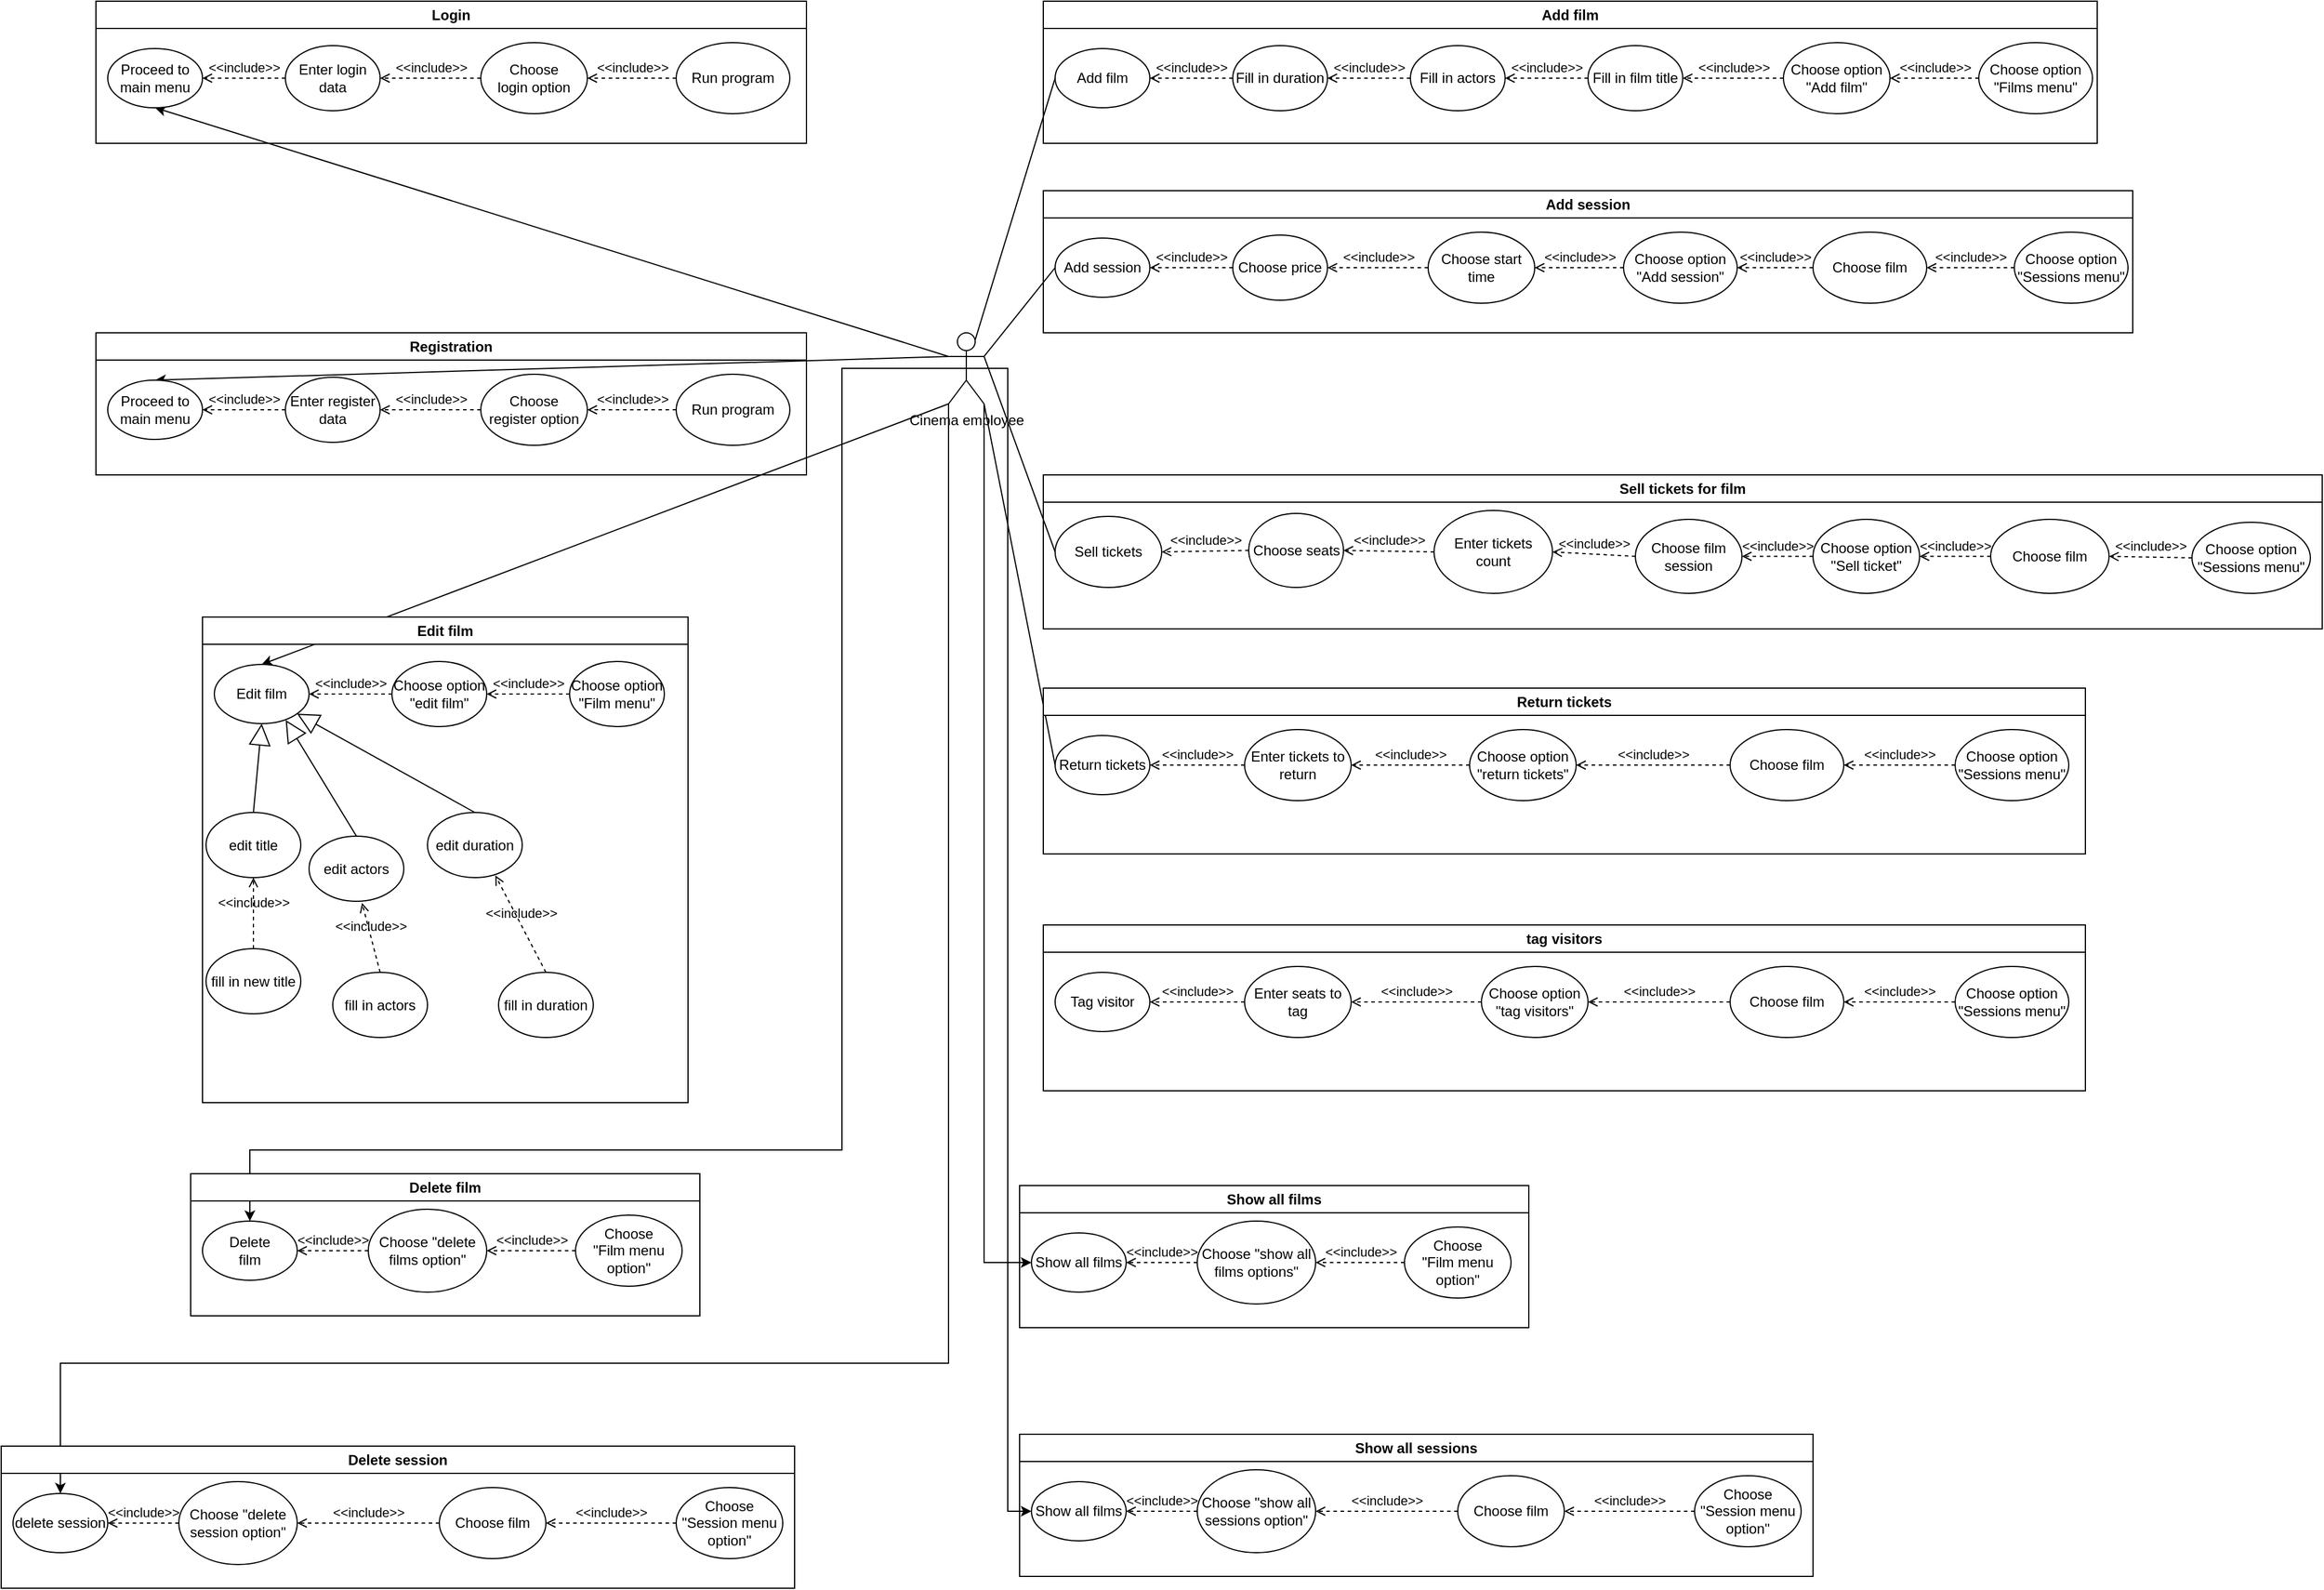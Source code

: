 <mxfile version="22.1.2" type="device">
  <diagram name="Page-1" id="qk4n_EFxPCu991qsyyxv">
    <mxGraphModel dx="1967" dy="826" grid="1" gridSize="10" guides="1" tooltips="1" connect="1" arrows="1" fold="1" page="1" pageScale="1" pageWidth="827" pageHeight="1169" math="0" shadow="0">
      <root>
        <mxCell id="0" />
        <mxCell id="1" parent="0" />
        <mxCell id="8kREFfntkFJNRA9oBOh0-10" style="rounded=0;orthogonalLoop=1;jettySize=auto;html=1;exitX=0.75;exitY=0.1;exitDx=0;exitDy=0;exitPerimeter=0;entryX=0;entryY=0.5;entryDx=0;entryDy=0;endArrow=none;endFill=0;" parent="1" source="8kREFfntkFJNRA9oBOh0-1" target="8kREFfntkFJNRA9oBOh0-3" edge="1">
          <mxGeometry relative="1" as="geometry" />
        </mxCell>
        <mxCell id="8kREFfntkFJNRA9oBOh0-53" style="rounded=0;orthogonalLoop=1;jettySize=auto;html=1;exitX=1;exitY=0.333;exitDx=0;exitDy=0;exitPerimeter=0;entryX=0;entryY=0.5;entryDx=0;entryDy=0;endArrow=none;endFill=0;" parent="1" source="8kREFfntkFJNRA9oBOh0-1" target="8kREFfntkFJNRA9oBOh0-12" edge="1">
          <mxGeometry relative="1" as="geometry" />
        </mxCell>
        <mxCell id="8kREFfntkFJNRA9oBOh0-70" style="rounded=0;orthogonalLoop=1;jettySize=auto;html=1;exitX=1;exitY=1;exitDx=0;exitDy=0;exitPerimeter=0;entryX=0;entryY=0.5;entryDx=0;entryDy=0;endArrow=none;endFill=0;" parent="1" source="8kREFfntkFJNRA9oBOh0-1" target="8kREFfntkFJNRA9oBOh0-55" edge="1">
          <mxGeometry relative="1" as="geometry" />
        </mxCell>
        <mxCell id="8kREFfntkFJNRA9oBOh0-83" style="rounded=0;orthogonalLoop=1;jettySize=auto;html=1;exitX=1;exitY=0.333;exitDx=0;exitDy=0;exitPerimeter=0;entryX=0;entryY=0.5;entryDx=0;entryDy=0;endArrow=none;endFill=0;" parent="1" source="8kREFfntkFJNRA9oBOh0-1" target="8kREFfntkFJNRA9oBOh0-72" edge="1">
          <mxGeometry relative="1" as="geometry" />
        </mxCell>
        <mxCell id="th8J_0gVv6HCJu3RjYva-9" style="rounded=0;orthogonalLoop=1;jettySize=auto;html=1;exitX=0;exitY=0.333;exitDx=0;exitDy=0;exitPerimeter=0;entryX=0.5;entryY=1;entryDx=0;entryDy=0;" edge="1" parent="1" source="8kREFfntkFJNRA9oBOh0-1" target="th8J_0gVv6HCJu3RjYva-2">
          <mxGeometry relative="1" as="geometry" />
        </mxCell>
        <mxCell id="th8J_0gVv6HCJu3RjYva-18" style="rounded=0;orthogonalLoop=1;jettySize=auto;html=1;exitX=0;exitY=0.333;exitDx=0;exitDy=0;exitPerimeter=0;entryX=0.5;entryY=0;entryDx=0;entryDy=0;" edge="1" parent="1" source="8kREFfntkFJNRA9oBOh0-1" target="th8J_0gVv6HCJu3RjYva-11">
          <mxGeometry relative="1" as="geometry">
            <mxPoint x="-360" y="520" as="targetPoint" />
          </mxGeometry>
        </mxCell>
        <mxCell id="th8J_0gVv6HCJu3RjYva-116" style="rounded=0;orthogonalLoop=1;jettySize=auto;html=1;exitX=0;exitY=1;exitDx=0;exitDy=0;exitPerimeter=0;entryX=0.5;entryY=0;entryDx=0;entryDy=0;" edge="1" parent="1" source="8kREFfntkFJNRA9oBOh0-1" target="th8J_0gVv6HCJu3RjYva-57">
          <mxGeometry relative="1" as="geometry" />
        </mxCell>
        <mxCell id="th8J_0gVv6HCJu3RjYva-125" style="edgeStyle=orthogonalEdgeStyle;rounded=0;orthogonalLoop=1;jettySize=auto;html=1;exitX=1;exitY=1;exitDx=0;exitDy=0;exitPerimeter=0;entryX=0;entryY=0.5;entryDx=0;entryDy=0;" edge="1" parent="1" source="8kREFfntkFJNRA9oBOh0-1" target="th8J_0gVv6HCJu3RjYva-118">
          <mxGeometry relative="1" as="geometry" />
        </mxCell>
        <mxCell id="th8J_0gVv6HCJu3RjYva-134" style="edgeStyle=orthogonalEdgeStyle;rounded=0;orthogonalLoop=1;jettySize=auto;html=1;exitX=0.5;exitY=0.5;exitDx=0;exitDy=0;exitPerimeter=0;entryX=0;entryY=0.5;entryDx=0;entryDy=0;" edge="1" parent="1" source="8kREFfntkFJNRA9oBOh0-1" target="th8J_0gVv6HCJu3RjYva-127">
          <mxGeometry relative="1" as="geometry" />
        </mxCell>
        <mxCell id="th8J_0gVv6HCJu3RjYva-149" style="edgeStyle=orthogonalEdgeStyle;rounded=0;orthogonalLoop=1;jettySize=auto;html=1;exitX=0.5;exitY=0.5;exitDx=0;exitDy=0;exitPerimeter=0;entryX=0.5;entryY=0;entryDx=0;entryDy=0;" edge="1" parent="1" source="8kREFfntkFJNRA9oBOh0-1" target="th8J_0gVv6HCJu3RjYva-136">
          <mxGeometry relative="1" as="geometry">
            <mxPoint x="30" y="740" as="targetPoint" />
            <Array as="points">
              <mxPoint x="-10" y="350" />
              <mxPoint x="-10" y="1010" />
              <mxPoint x="-510" y="1010" />
            </Array>
          </mxGeometry>
        </mxCell>
        <mxCell id="th8J_0gVv6HCJu3RjYva-150" style="edgeStyle=orthogonalEdgeStyle;rounded=0;orthogonalLoop=1;jettySize=auto;html=1;exitX=0;exitY=1;exitDx=0;exitDy=0;exitPerimeter=0;entryX=0.5;entryY=0;entryDx=0;entryDy=0;" edge="1" parent="1" source="8kREFfntkFJNRA9oBOh0-1" target="th8J_0gVv6HCJu3RjYva-142">
          <mxGeometry relative="1" as="geometry">
            <Array as="points">
              <mxPoint x="80" y="1190" />
              <mxPoint x="-670" y="1190" />
            </Array>
          </mxGeometry>
        </mxCell>
        <mxCell id="8kREFfntkFJNRA9oBOh0-1" value="Cinema employee" style="shape=umlActor;verticalLabelPosition=bottom;verticalAlign=top;html=1;outlineConnect=0;" parent="1" vertex="1">
          <mxGeometry x="80" y="320" width="30" height="60" as="geometry" />
        </mxCell>
        <mxCell id="8kREFfntkFJNRA9oBOh0-2" value="Add film" style="swimlane;whiteSpace=wrap;html=1;" parent="1" vertex="1">
          <mxGeometry x="160" y="40" width="890" height="120" as="geometry" />
        </mxCell>
        <mxCell id="8kREFfntkFJNRA9oBOh0-3" value="Add film" style="ellipse;whiteSpace=wrap;html=1;" parent="8kREFfntkFJNRA9oBOh0-2" vertex="1">
          <mxGeometry x="10" y="40" width="80" height="50" as="geometry" />
        </mxCell>
        <mxCell id="8kREFfntkFJNRA9oBOh0-4" value="Choose option &quot;Films menu&quot;" style="ellipse;whiteSpace=wrap;html=1;" parent="8kREFfntkFJNRA9oBOh0-2" vertex="1">
          <mxGeometry x="790" y="35" width="96" height="60" as="geometry" />
        </mxCell>
        <mxCell id="8kREFfntkFJNRA9oBOh0-5" value="&amp;lt;&amp;lt;include&amp;gt;&amp;gt;" style="html=1;verticalAlign=bottom;labelBackgroundColor=none;endArrow=open;endFill=0;dashed=1;rounded=0;exitX=0;exitY=0.5;exitDx=0;exitDy=0;entryX=1;entryY=0.5;entryDx=0;entryDy=0;" parent="8kREFfntkFJNRA9oBOh0-2" source="8kREFfntkFJNRA9oBOh0-4" target="8kREFfntkFJNRA9oBOh0-6" edge="1">
          <mxGeometry width="160" relative="1" as="geometry">
            <mxPoint x="233" y="345" as="sourcePoint" />
            <mxPoint x="293" y="245" as="targetPoint" />
          </mxGeometry>
        </mxCell>
        <mxCell id="8kREFfntkFJNRA9oBOh0-6" value="Choose option &quot;Add film&quot;" style="ellipse;whiteSpace=wrap;html=1;" parent="8kREFfntkFJNRA9oBOh0-2" vertex="1">
          <mxGeometry x="625" y="35" width="90" height="60" as="geometry" />
        </mxCell>
        <mxCell id="8kREFfntkFJNRA9oBOh0-7" value="&amp;lt;&amp;lt;include&amp;gt;&amp;gt;" style="html=1;verticalAlign=bottom;labelBackgroundColor=none;endArrow=open;endFill=0;dashed=1;rounded=0;exitX=0;exitY=0.5;exitDx=0;exitDy=0;entryX=1;entryY=0.5;entryDx=0;entryDy=0;" parent="8kREFfntkFJNRA9oBOh0-2" source="8kREFfntkFJNRA9oBOh0-6" target="8kREFfntkFJNRA9oBOh0-8" edge="1">
          <mxGeometry width="160" relative="1" as="geometry">
            <mxPoint x="485" y="255" as="sourcePoint" />
            <mxPoint x="403" y="255" as="targetPoint" />
          </mxGeometry>
        </mxCell>
        <mxCell id="8kREFfntkFJNRA9oBOh0-8" value="Fill in film title" style="ellipse;whiteSpace=wrap;html=1;" parent="8kREFfntkFJNRA9oBOh0-2" vertex="1">
          <mxGeometry x="460" y="37.5" width="80" height="55" as="geometry" />
        </mxCell>
        <mxCell id="8kREFfntkFJNRA9oBOh0-9" value="&amp;lt;&amp;lt;include&amp;gt;&amp;gt;" style="html=1;verticalAlign=bottom;labelBackgroundColor=none;endArrow=open;endFill=0;dashed=1;rounded=0;entryX=1;entryY=0.5;entryDx=0;entryDy=0;exitX=0;exitY=0.5;exitDx=0;exitDy=0;" parent="8kREFfntkFJNRA9oBOh0-2" source="th8J_0gVv6HCJu3RjYva-25" target="8kREFfntkFJNRA9oBOh0-3" edge="1">
          <mxGeometry width="160" relative="1" as="geometry">
            <mxPoint x="180" y="65" as="sourcePoint" />
            <mxPoint x="243.0" y="200" as="targetPoint" />
          </mxGeometry>
        </mxCell>
        <mxCell id="th8J_0gVv6HCJu3RjYva-23" value="Fill in actors" style="ellipse;whiteSpace=wrap;html=1;" vertex="1" parent="8kREFfntkFJNRA9oBOh0-2">
          <mxGeometry x="310" y="37.5" width="80" height="55" as="geometry" />
        </mxCell>
        <mxCell id="th8J_0gVv6HCJu3RjYva-24" value="&amp;lt;&amp;lt;include&amp;gt;&amp;gt;" style="html=1;verticalAlign=bottom;labelBackgroundColor=none;endArrow=open;endFill=0;dashed=1;rounded=0;entryX=1;entryY=0.5;entryDx=0;entryDy=0;exitX=0;exitY=0.5;exitDx=0;exitDy=0;" edge="1" parent="8kREFfntkFJNRA9oBOh0-2" source="8kREFfntkFJNRA9oBOh0-8" target="th8J_0gVv6HCJu3RjYva-23">
          <mxGeometry width="160" relative="1" as="geometry">
            <mxPoint x="300" y="75" as="sourcePoint" />
            <mxPoint x="210" y="75" as="targetPoint" />
          </mxGeometry>
        </mxCell>
        <mxCell id="th8J_0gVv6HCJu3RjYva-25" value="Fill in duration" style="ellipse;whiteSpace=wrap;html=1;" vertex="1" parent="8kREFfntkFJNRA9oBOh0-2">
          <mxGeometry x="160" y="37.5" width="80" height="55" as="geometry" />
        </mxCell>
        <mxCell id="th8J_0gVv6HCJu3RjYva-26" value="&amp;lt;&amp;lt;include&amp;gt;&amp;gt;" style="html=1;verticalAlign=bottom;labelBackgroundColor=none;endArrow=open;endFill=0;dashed=1;rounded=0;entryX=1;entryY=0.5;entryDx=0;entryDy=0;exitX=0;exitY=0.5;exitDx=0;exitDy=0;" edge="1" parent="8kREFfntkFJNRA9oBOh0-2" source="th8J_0gVv6HCJu3RjYva-23" target="th8J_0gVv6HCJu3RjYva-25">
          <mxGeometry width="160" relative="1" as="geometry">
            <mxPoint x="470" y="75" as="sourcePoint" />
            <mxPoint x="400" y="75" as="targetPoint" />
          </mxGeometry>
        </mxCell>
        <mxCell id="8kREFfntkFJNRA9oBOh0-11" value="Sell tickets for film" style="swimlane;whiteSpace=wrap;html=1;" parent="1" vertex="1">
          <mxGeometry x="160" y="440" width="1080" height="130" as="geometry" />
        </mxCell>
        <mxCell id="8kREFfntkFJNRA9oBOh0-12" value="Sell tickets" style="ellipse;whiteSpace=wrap;html=1;" parent="8kREFfntkFJNRA9oBOh0-11" vertex="1">
          <mxGeometry x="10" y="35" width="90" height="60" as="geometry" />
        </mxCell>
        <mxCell id="8kREFfntkFJNRA9oBOh0-13" value="Choose seats" style="ellipse;whiteSpace=wrap;html=1;" parent="8kREFfntkFJNRA9oBOh0-11" vertex="1">
          <mxGeometry x="173.5" y="32.5" width="80" height="62.5" as="geometry" />
        </mxCell>
        <mxCell id="8kREFfntkFJNRA9oBOh0-14" value="&amp;lt;&amp;lt;include&amp;gt;&amp;gt;" style="html=1;verticalAlign=bottom;labelBackgroundColor=none;endArrow=open;endFill=0;dashed=1;rounded=0;exitX=0;exitY=0.5;exitDx=0;exitDy=0;entryX=1;entryY=0.5;entryDx=0;entryDy=0;" parent="8kREFfntkFJNRA9oBOh0-11" source="8kREFfntkFJNRA9oBOh0-13" target="8kREFfntkFJNRA9oBOh0-12" edge="1">
          <mxGeometry width="160" relative="1" as="geometry">
            <mxPoint x="233" y="345" as="sourcePoint" />
            <mxPoint x="160" y="140" as="targetPoint" />
          </mxGeometry>
        </mxCell>
        <mxCell id="8kREFfntkFJNRA9oBOh0-15" value="Choose option &quot;Sell ticket&quot;" style="ellipse;whiteSpace=wrap;html=1;" parent="8kREFfntkFJNRA9oBOh0-11" vertex="1">
          <mxGeometry x="650" y="37.5" width="90" height="62.5" as="geometry" />
        </mxCell>
        <mxCell id="8kREFfntkFJNRA9oBOh0-16" value="&amp;lt;&amp;lt;include&amp;gt;&amp;gt;" style="html=1;verticalAlign=bottom;labelBackgroundColor=none;endArrow=open;endFill=0;dashed=1;rounded=0;exitX=0;exitY=0.5;exitDx=0;exitDy=0;entryX=1;entryY=0.5;entryDx=0;entryDy=0;" parent="8kREFfntkFJNRA9oBOh0-11" source="8kREFfntkFJNRA9oBOh0-15" target="8kREFfntkFJNRA9oBOh0-17" edge="1">
          <mxGeometry width="160" relative="1" as="geometry">
            <mxPoint x="710" y="255" as="sourcePoint" />
            <mxPoint x="515" y="120" as="targetPoint" />
          </mxGeometry>
        </mxCell>
        <mxCell id="8kREFfntkFJNRA9oBOh0-17" value="Choose film session" style="ellipse;whiteSpace=wrap;html=1;" parent="8kREFfntkFJNRA9oBOh0-11" vertex="1">
          <mxGeometry x="500" y="37.5" width="90" height="62.5" as="geometry" />
        </mxCell>
        <mxCell id="8kREFfntkFJNRA9oBOh0-18" value="&amp;lt;&amp;lt;include&amp;gt;&amp;gt;" style="html=1;verticalAlign=bottom;labelBackgroundColor=none;endArrow=open;endFill=0;dashed=1;rounded=0;exitX=0;exitY=0.5;exitDx=0;exitDy=0;entryX=1;entryY=0.5;entryDx=0;entryDy=0;" parent="8kREFfntkFJNRA9oBOh0-11" source="8kREFfntkFJNRA9oBOh0-17" target="8kREFfntkFJNRA9oBOh0-19" edge="1">
          <mxGeometry width="160" relative="1" as="geometry">
            <mxPoint x="213" y="315.0" as="sourcePoint" />
            <mxPoint x="120" y="110" as="targetPoint" />
          </mxGeometry>
        </mxCell>
        <mxCell id="8kREFfntkFJNRA9oBOh0-19" value="Enter tickets count" style="ellipse;whiteSpace=wrap;html=1;" parent="8kREFfntkFJNRA9oBOh0-11" vertex="1">
          <mxGeometry x="330" y="30" width="100" height="70" as="geometry" />
        </mxCell>
        <mxCell id="8kREFfntkFJNRA9oBOh0-20" value="&amp;lt;&amp;lt;include&amp;gt;&amp;gt;" style="html=1;verticalAlign=bottom;labelBackgroundColor=none;endArrow=open;endFill=0;dashed=1;rounded=0;exitX=0;exitY=0.5;exitDx=0;exitDy=0;entryX=1;entryY=0.5;entryDx=0;entryDy=0;" parent="8kREFfntkFJNRA9oBOh0-11" source="8kREFfntkFJNRA9oBOh0-19" target="8kREFfntkFJNRA9oBOh0-13" edge="1">
          <mxGeometry width="160" relative="1" as="geometry">
            <mxPoint x="370" y="75" as="sourcePoint" />
            <mxPoint x="364" y="155" as="targetPoint" />
          </mxGeometry>
        </mxCell>
        <mxCell id="8kREFfntkFJNRA9oBOh0-25" value="Choose film" style="ellipse;whiteSpace=wrap;html=1;" parent="8kREFfntkFJNRA9oBOh0-11" vertex="1">
          <mxGeometry x="800" y="37.5" width="100" height="62.5" as="geometry" />
        </mxCell>
        <mxCell id="8kREFfntkFJNRA9oBOh0-26" value="&amp;lt;&amp;lt;include&amp;gt;&amp;gt;" style="html=1;verticalAlign=bottom;labelBackgroundColor=none;endArrow=open;endFill=0;dashed=1;rounded=0;exitX=0;exitY=0.5;exitDx=0;exitDy=0;entryX=1;entryY=0.5;entryDx=0;entryDy=0;" parent="8kREFfntkFJNRA9oBOh0-11" source="8kREFfntkFJNRA9oBOh0-25" target="8kREFfntkFJNRA9oBOh0-15" edge="1">
          <mxGeometry width="160" relative="1" as="geometry">
            <mxPoint x="805" y="120" as="sourcePoint" />
            <mxPoint x="735" y="120" as="targetPoint" />
          </mxGeometry>
        </mxCell>
        <mxCell id="8kREFfntkFJNRA9oBOh0-62" value="&amp;lt;&amp;lt;include&amp;gt;&amp;gt;" style="html=1;verticalAlign=bottom;labelBackgroundColor=none;endArrow=open;endFill=0;dashed=1;rounded=0;entryX=1;entryY=0.5;entryDx=0;entryDy=0;exitX=0;exitY=0.5;exitDx=0;exitDy=0;" parent="8kREFfntkFJNRA9oBOh0-11" source="8kREFfntkFJNRA9oBOh0-63" target="8kREFfntkFJNRA9oBOh0-25" edge="1">
          <mxGeometry width="160" relative="1" as="geometry">
            <mxPoint x="970" y="65" as="sourcePoint" />
            <mxPoint x="745" y="75" as="targetPoint" />
          </mxGeometry>
        </mxCell>
        <mxCell id="8kREFfntkFJNRA9oBOh0-63" value="Choose option &quot;Sessions menu&quot;" style="ellipse;whiteSpace=wrap;html=1;" parent="8kREFfntkFJNRA9oBOh0-11" vertex="1">
          <mxGeometry x="970" y="40" width="100" height="60" as="geometry" />
        </mxCell>
        <mxCell id="8kREFfntkFJNRA9oBOh0-54" value="Return tickets" style="swimlane;whiteSpace=wrap;html=1;" parent="1" vertex="1">
          <mxGeometry x="160" y="620" width="880" height="140" as="geometry">
            <mxRectangle x="160" y="680" width="120" height="30" as="alternateBounds" />
          </mxGeometry>
        </mxCell>
        <mxCell id="8kREFfntkFJNRA9oBOh0-55" value="Return tickets" style="ellipse;whiteSpace=wrap;html=1;" parent="8kREFfntkFJNRA9oBOh0-54" vertex="1">
          <mxGeometry x="10" y="40" width="80" height="50" as="geometry" />
        </mxCell>
        <mxCell id="8kREFfntkFJNRA9oBOh0-56" value="Choose film" style="ellipse;whiteSpace=wrap;html=1;" parent="8kREFfntkFJNRA9oBOh0-54" vertex="1">
          <mxGeometry x="580" y="35" width="96" height="60" as="geometry" />
        </mxCell>
        <mxCell id="8kREFfntkFJNRA9oBOh0-57" value="&amp;lt;&amp;lt;include&amp;gt;&amp;gt;" style="html=1;verticalAlign=bottom;labelBackgroundColor=none;endArrow=open;endFill=0;dashed=1;rounded=0;exitX=0;exitY=0.5;exitDx=0;exitDy=0;entryX=1;entryY=0.5;entryDx=0;entryDy=0;" parent="8kREFfntkFJNRA9oBOh0-54" source="8kREFfntkFJNRA9oBOh0-56" target="th8J_0gVv6HCJu3RjYva-33" edge="1">
          <mxGeometry width="160" relative="1" as="geometry">
            <mxPoint x="233" y="345" as="sourcePoint" />
            <mxPoint x="470" y="90" as="targetPoint" />
          </mxGeometry>
        </mxCell>
        <mxCell id="8kREFfntkFJNRA9oBOh0-58" value="Enter tickets to return" style="ellipse;whiteSpace=wrap;html=1;" parent="8kREFfntkFJNRA9oBOh0-54" vertex="1">
          <mxGeometry x="170" y="35" width="90" height="60" as="geometry" />
        </mxCell>
        <mxCell id="8kREFfntkFJNRA9oBOh0-59" value="&amp;lt;&amp;lt;include&amp;gt;&amp;gt;" style="html=1;verticalAlign=bottom;labelBackgroundColor=none;endArrow=open;endFill=0;dashed=1;rounded=0;exitX=0;exitY=0.5;exitDx=0;exitDy=0;entryX=1;entryY=0.5;entryDx=0;entryDy=0;" parent="8kREFfntkFJNRA9oBOh0-54" source="8kREFfntkFJNRA9oBOh0-58" target="8kREFfntkFJNRA9oBOh0-55" edge="1">
          <mxGeometry width="160" relative="1" as="geometry">
            <mxPoint x="485" y="255" as="sourcePoint" />
            <mxPoint x="240" y="65" as="targetPoint" />
          </mxGeometry>
        </mxCell>
        <mxCell id="th8J_0gVv6HCJu3RjYva-31" value="Choose option &quot;Sessions menu&quot;" style="ellipse;whiteSpace=wrap;html=1;" vertex="1" parent="8kREFfntkFJNRA9oBOh0-54">
          <mxGeometry x="770" y="35" width="96" height="60" as="geometry" />
        </mxCell>
        <mxCell id="th8J_0gVv6HCJu3RjYva-32" value="&amp;lt;&amp;lt;include&amp;gt;&amp;gt;" style="html=1;verticalAlign=bottom;labelBackgroundColor=none;endArrow=open;endFill=0;dashed=1;rounded=0;exitX=0;exitY=0.5;exitDx=0;exitDy=0;entryX=1;entryY=0.5;entryDx=0;entryDy=0;" edge="1" parent="8kREFfntkFJNRA9oBOh0-54" source="th8J_0gVv6HCJu3RjYva-31" target="8kREFfntkFJNRA9oBOh0-56">
          <mxGeometry width="160" relative="1" as="geometry">
            <mxPoint x="540" y="110" as="sourcePoint" />
            <mxPoint x="440" y="110" as="targetPoint" />
          </mxGeometry>
        </mxCell>
        <mxCell id="th8J_0gVv6HCJu3RjYva-33" value="Choose option &quot;return tickets&quot;" style="ellipse;whiteSpace=wrap;html=1;" vertex="1" parent="8kREFfntkFJNRA9oBOh0-54">
          <mxGeometry x="360" y="35" width="90" height="60" as="geometry" />
        </mxCell>
        <mxCell id="th8J_0gVv6HCJu3RjYva-35" value="&amp;lt;&amp;lt;include&amp;gt;&amp;gt;" style="html=1;verticalAlign=bottom;labelBackgroundColor=none;endArrow=open;endFill=0;dashed=1;rounded=0;exitX=0;exitY=0.5;exitDx=0;exitDy=0;entryX=1;entryY=0.5;entryDx=0;entryDy=0;" edge="1" parent="8kREFfntkFJNRA9oBOh0-54" source="th8J_0gVv6HCJu3RjYva-33" target="8kREFfntkFJNRA9oBOh0-58">
          <mxGeometry width="160" relative="1" as="geometry">
            <mxPoint x="590" y="75" as="sourcePoint" />
            <mxPoint x="410" y="80" as="targetPoint" />
          </mxGeometry>
        </mxCell>
        <mxCell id="8kREFfntkFJNRA9oBOh0-71" value="Add session" style="swimlane;whiteSpace=wrap;html=1;" parent="1" vertex="1">
          <mxGeometry x="160" y="200" width="920" height="120" as="geometry" />
        </mxCell>
        <mxCell id="8kREFfntkFJNRA9oBOh0-72" value="Add session" style="ellipse;whiteSpace=wrap;html=1;" parent="8kREFfntkFJNRA9oBOh0-71" vertex="1">
          <mxGeometry x="10" y="40" width="80" height="50" as="geometry" />
        </mxCell>
        <mxCell id="8kREFfntkFJNRA9oBOh0-73" value="Choose option&lt;br&gt;&quot;Add session&quot;" style="ellipse;whiteSpace=wrap;html=1;" parent="8kREFfntkFJNRA9oBOh0-71" vertex="1">
          <mxGeometry x="490" y="35" width="96" height="60" as="geometry" />
        </mxCell>
        <mxCell id="8kREFfntkFJNRA9oBOh0-74" value="&amp;lt;&amp;lt;include&amp;gt;&amp;gt;" style="html=1;verticalAlign=bottom;labelBackgroundColor=none;endArrow=open;endFill=0;dashed=1;rounded=0;exitX=0;exitY=0.5;exitDx=0;exitDy=0;entryX=1;entryY=0.5;entryDx=0;entryDy=0;" parent="8kREFfntkFJNRA9oBOh0-71" source="8kREFfntkFJNRA9oBOh0-73" target="8kREFfntkFJNRA9oBOh0-75" edge="1">
          <mxGeometry width="160" relative="1" as="geometry">
            <mxPoint x="233" y="345" as="sourcePoint" />
            <mxPoint x="293" y="245" as="targetPoint" />
          </mxGeometry>
        </mxCell>
        <mxCell id="8kREFfntkFJNRA9oBOh0-75" value="Choose start time" style="ellipse;whiteSpace=wrap;html=1;" parent="8kREFfntkFJNRA9oBOh0-71" vertex="1">
          <mxGeometry x="325" y="35" width="90" height="60" as="geometry" />
        </mxCell>
        <mxCell id="8kREFfntkFJNRA9oBOh0-76" value="&amp;lt;&amp;lt;include&amp;gt;&amp;gt;" style="html=1;verticalAlign=bottom;labelBackgroundColor=none;endArrow=open;endFill=0;dashed=1;rounded=0;exitX=0;exitY=0.5;exitDx=0;exitDy=0;entryX=1;entryY=0.5;entryDx=0;entryDy=0;" parent="8kREFfntkFJNRA9oBOh0-71" source="8kREFfntkFJNRA9oBOh0-75" target="8kREFfntkFJNRA9oBOh0-77" edge="1">
          <mxGeometry width="160" relative="1" as="geometry">
            <mxPoint x="485" y="255" as="sourcePoint" />
            <mxPoint x="403" y="255" as="targetPoint" />
          </mxGeometry>
        </mxCell>
        <mxCell id="8kREFfntkFJNRA9oBOh0-77" value="Choose price" style="ellipse;whiteSpace=wrap;html=1;" parent="8kREFfntkFJNRA9oBOh0-71" vertex="1">
          <mxGeometry x="160" y="37.5" width="80" height="55" as="geometry" />
        </mxCell>
        <mxCell id="8kREFfntkFJNRA9oBOh0-78" value="&amp;lt;&amp;lt;include&amp;gt;&amp;gt;" style="html=1;verticalAlign=bottom;labelBackgroundColor=none;endArrow=open;endFill=0;dashed=1;rounded=0;exitX=0;exitY=0.5;exitDx=0;exitDy=0;entryX=1;entryY=0.5;entryDx=0;entryDy=0;" parent="8kREFfntkFJNRA9oBOh0-71" source="8kREFfntkFJNRA9oBOh0-77" target="8kREFfntkFJNRA9oBOh0-72" edge="1">
          <mxGeometry width="160" relative="1" as="geometry">
            <mxPoint x="213" y="315.0" as="sourcePoint" />
            <mxPoint x="243.0" y="200" as="targetPoint" />
          </mxGeometry>
        </mxCell>
        <mxCell id="th8J_0gVv6HCJu3RjYva-27" value="Choose option&lt;br&gt;&quot;Sessions menu&quot;" style="ellipse;whiteSpace=wrap;html=1;" vertex="1" parent="8kREFfntkFJNRA9oBOh0-71">
          <mxGeometry x="820" y="35" width="96" height="60" as="geometry" />
        </mxCell>
        <mxCell id="th8J_0gVv6HCJu3RjYva-28" value="Choose film" style="ellipse;whiteSpace=wrap;html=1;" vertex="1" parent="8kREFfntkFJNRA9oBOh0-71">
          <mxGeometry x="650" y="35" width="96" height="60" as="geometry" />
        </mxCell>
        <mxCell id="th8J_0gVv6HCJu3RjYva-29" value="&amp;lt;&amp;lt;include&amp;gt;&amp;gt;" style="html=1;verticalAlign=bottom;labelBackgroundColor=none;endArrow=open;endFill=0;dashed=1;rounded=0;exitX=0;exitY=0.5;exitDx=0;exitDy=0;entryX=1;entryY=0.5;entryDx=0;entryDy=0;" edge="1" parent="8kREFfntkFJNRA9oBOh0-71" source="th8J_0gVv6HCJu3RjYva-28" target="8kREFfntkFJNRA9oBOh0-73">
          <mxGeometry width="160" relative="1" as="geometry">
            <mxPoint x="665" y="110" as="sourcePoint" />
            <mxPoint x="590" y="110" as="targetPoint" />
          </mxGeometry>
        </mxCell>
        <mxCell id="th8J_0gVv6HCJu3RjYva-30" value="&amp;lt;&amp;lt;include&amp;gt;&amp;gt;" style="html=1;verticalAlign=bottom;labelBackgroundColor=none;endArrow=open;endFill=0;dashed=1;rounded=0;exitX=0;exitY=0.5;exitDx=0;exitDy=0;entryX=1;entryY=0.5;entryDx=0;entryDy=0;" edge="1" parent="8kREFfntkFJNRA9oBOh0-71" source="th8J_0gVv6HCJu3RjYva-27" target="th8J_0gVv6HCJu3RjYva-28">
          <mxGeometry width="160" relative="1" as="geometry">
            <mxPoint x="834" y="95" as="sourcePoint" />
            <mxPoint x="770" y="95" as="targetPoint" />
          </mxGeometry>
        </mxCell>
        <mxCell id="th8J_0gVv6HCJu3RjYva-1" value="Login" style="swimlane;whiteSpace=wrap;html=1;" vertex="1" parent="1">
          <mxGeometry x="-640" y="40" width="600" height="120" as="geometry" />
        </mxCell>
        <mxCell id="th8J_0gVv6HCJu3RjYva-2" value="Proceed to main menu" style="ellipse;whiteSpace=wrap;html=1;" vertex="1" parent="th8J_0gVv6HCJu3RjYva-1">
          <mxGeometry x="10" y="40" width="80" height="50" as="geometry" />
        </mxCell>
        <mxCell id="th8J_0gVv6HCJu3RjYva-3" value="Run program" style="ellipse;whiteSpace=wrap;html=1;" vertex="1" parent="th8J_0gVv6HCJu3RjYva-1">
          <mxGeometry x="490" y="35" width="96" height="60" as="geometry" />
        </mxCell>
        <mxCell id="th8J_0gVv6HCJu3RjYva-4" value="&amp;lt;&amp;lt;include&amp;gt;&amp;gt;" style="html=1;verticalAlign=bottom;labelBackgroundColor=none;endArrow=open;endFill=0;dashed=1;rounded=0;exitX=0;exitY=0.5;exitDx=0;exitDy=0;entryX=1;entryY=0.5;entryDx=0;entryDy=0;" edge="1" parent="th8J_0gVv6HCJu3RjYva-1" source="th8J_0gVv6HCJu3RjYva-3" target="th8J_0gVv6HCJu3RjYva-5">
          <mxGeometry width="160" relative="1" as="geometry">
            <mxPoint x="233" y="345" as="sourcePoint" />
            <mxPoint x="293" y="245" as="targetPoint" />
          </mxGeometry>
        </mxCell>
        <mxCell id="th8J_0gVv6HCJu3RjYva-5" value="Choose&lt;br&gt;login option" style="ellipse;whiteSpace=wrap;html=1;" vertex="1" parent="th8J_0gVv6HCJu3RjYva-1">
          <mxGeometry x="325" y="35" width="90" height="60" as="geometry" />
        </mxCell>
        <mxCell id="th8J_0gVv6HCJu3RjYva-6" value="&amp;lt;&amp;lt;include&amp;gt;&amp;gt;" style="html=1;verticalAlign=bottom;labelBackgroundColor=none;endArrow=open;endFill=0;dashed=1;rounded=0;exitX=0;exitY=0.5;exitDx=0;exitDy=0;entryX=1;entryY=0.5;entryDx=0;entryDy=0;" edge="1" parent="th8J_0gVv6HCJu3RjYva-1" source="th8J_0gVv6HCJu3RjYva-5" target="th8J_0gVv6HCJu3RjYva-7">
          <mxGeometry width="160" relative="1" as="geometry">
            <mxPoint x="485" y="255" as="sourcePoint" />
            <mxPoint x="403" y="255" as="targetPoint" />
          </mxGeometry>
        </mxCell>
        <mxCell id="th8J_0gVv6HCJu3RjYva-7" value="Enter login&lt;br&gt;data" style="ellipse;whiteSpace=wrap;html=1;" vertex="1" parent="th8J_0gVv6HCJu3RjYva-1">
          <mxGeometry x="160" y="37.5" width="80" height="55" as="geometry" />
        </mxCell>
        <mxCell id="th8J_0gVv6HCJu3RjYva-8" value="&amp;lt;&amp;lt;include&amp;gt;&amp;gt;" style="html=1;verticalAlign=bottom;labelBackgroundColor=none;endArrow=open;endFill=0;dashed=1;rounded=0;exitX=0;exitY=0.5;exitDx=0;exitDy=0;entryX=1;entryY=0.5;entryDx=0;entryDy=0;" edge="1" parent="th8J_0gVv6HCJu3RjYva-1" source="th8J_0gVv6HCJu3RjYva-7" target="th8J_0gVv6HCJu3RjYva-2">
          <mxGeometry width="160" relative="1" as="geometry">
            <mxPoint x="213" y="315.0" as="sourcePoint" />
            <mxPoint x="243.0" y="200" as="targetPoint" />
          </mxGeometry>
        </mxCell>
        <mxCell id="th8J_0gVv6HCJu3RjYva-10" value="Registration" style="swimlane;whiteSpace=wrap;html=1;" vertex="1" parent="1">
          <mxGeometry x="-640" y="320" width="600" height="120" as="geometry" />
        </mxCell>
        <mxCell id="th8J_0gVv6HCJu3RjYva-11" value="Proceed to main menu" style="ellipse;whiteSpace=wrap;html=1;" vertex="1" parent="th8J_0gVv6HCJu3RjYva-10">
          <mxGeometry x="10" y="40" width="80" height="50" as="geometry" />
        </mxCell>
        <mxCell id="th8J_0gVv6HCJu3RjYva-12" value="Run program" style="ellipse;whiteSpace=wrap;html=1;" vertex="1" parent="th8J_0gVv6HCJu3RjYva-10">
          <mxGeometry x="490" y="35" width="96" height="60" as="geometry" />
        </mxCell>
        <mxCell id="th8J_0gVv6HCJu3RjYva-13" value="&amp;lt;&amp;lt;include&amp;gt;&amp;gt;" style="html=1;verticalAlign=bottom;labelBackgroundColor=none;endArrow=open;endFill=0;dashed=1;rounded=0;exitX=0;exitY=0.5;exitDx=0;exitDy=0;entryX=1;entryY=0.5;entryDx=0;entryDy=0;" edge="1" parent="th8J_0gVv6HCJu3RjYva-10" source="th8J_0gVv6HCJu3RjYva-12" target="th8J_0gVv6HCJu3RjYva-14">
          <mxGeometry width="160" relative="1" as="geometry">
            <mxPoint x="233" y="345" as="sourcePoint" />
            <mxPoint x="293" y="245" as="targetPoint" />
          </mxGeometry>
        </mxCell>
        <mxCell id="th8J_0gVv6HCJu3RjYva-14" value="Choose&lt;br&gt;register option" style="ellipse;whiteSpace=wrap;html=1;" vertex="1" parent="th8J_0gVv6HCJu3RjYva-10">
          <mxGeometry x="325" y="35" width="90" height="60" as="geometry" />
        </mxCell>
        <mxCell id="th8J_0gVv6HCJu3RjYva-15" value="&amp;lt;&amp;lt;include&amp;gt;&amp;gt;" style="html=1;verticalAlign=bottom;labelBackgroundColor=none;endArrow=open;endFill=0;dashed=1;rounded=0;exitX=0;exitY=0.5;exitDx=0;exitDy=0;entryX=1;entryY=0.5;entryDx=0;entryDy=0;" edge="1" parent="th8J_0gVv6HCJu3RjYva-10" source="th8J_0gVv6HCJu3RjYva-14" target="th8J_0gVv6HCJu3RjYva-16">
          <mxGeometry width="160" relative="1" as="geometry">
            <mxPoint x="485" y="255" as="sourcePoint" />
            <mxPoint x="403" y="255" as="targetPoint" />
          </mxGeometry>
        </mxCell>
        <mxCell id="th8J_0gVv6HCJu3RjYva-16" value="Enter register&lt;br&gt;data" style="ellipse;whiteSpace=wrap;html=1;" vertex="1" parent="th8J_0gVv6HCJu3RjYva-10">
          <mxGeometry x="160" y="37.5" width="80" height="55" as="geometry" />
        </mxCell>
        <mxCell id="th8J_0gVv6HCJu3RjYva-17" value="&amp;lt;&amp;lt;include&amp;gt;&amp;gt;" style="html=1;verticalAlign=bottom;labelBackgroundColor=none;endArrow=open;endFill=0;dashed=1;rounded=0;exitX=0;exitY=0.5;exitDx=0;exitDy=0;entryX=1;entryY=0.5;entryDx=0;entryDy=0;" edge="1" parent="th8J_0gVv6HCJu3RjYva-10" source="th8J_0gVv6HCJu3RjYva-16" target="th8J_0gVv6HCJu3RjYva-11">
          <mxGeometry width="160" relative="1" as="geometry">
            <mxPoint x="213" y="315.0" as="sourcePoint" />
            <mxPoint x="243.0" y="200" as="targetPoint" />
          </mxGeometry>
        </mxCell>
        <mxCell id="th8J_0gVv6HCJu3RjYva-46" value="tag visitors" style="swimlane;whiteSpace=wrap;html=1;" vertex="1" parent="1">
          <mxGeometry x="160" y="820" width="880" height="140" as="geometry">
            <mxRectangle x="160" y="680" width="120" height="30" as="alternateBounds" />
          </mxGeometry>
        </mxCell>
        <mxCell id="th8J_0gVv6HCJu3RjYva-47" value="Tag visitor" style="ellipse;whiteSpace=wrap;html=1;" vertex="1" parent="th8J_0gVv6HCJu3RjYva-46">
          <mxGeometry x="10" y="40" width="80" height="50" as="geometry" />
        </mxCell>
        <mxCell id="th8J_0gVv6HCJu3RjYva-48" value="Choose film" style="ellipse;whiteSpace=wrap;html=1;" vertex="1" parent="th8J_0gVv6HCJu3RjYva-46">
          <mxGeometry x="580" y="35" width="96" height="60" as="geometry" />
        </mxCell>
        <mxCell id="th8J_0gVv6HCJu3RjYva-49" value="&amp;lt;&amp;lt;include&amp;gt;&amp;gt;" style="html=1;verticalAlign=bottom;labelBackgroundColor=none;endArrow=open;endFill=0;dashed=1;rounded=0;exitX=0;exitY=0.5;exitDx=0;exitDy=0;entryX=1;entryY=0.5;entryDx=0;entryDy=0;" edge="1" parent="th8J_0gVv6HCJu3RjYva-46" source="th8J_0gVv6HCJu3RjYva-48" target="th8J_0gVv6HCJu3RjYva-54">
          <mxGeometry width="160" relative="1" as="geometry">
            <mxPoint x="233" y="345" as="sourcePoint" />
            <mxPoint x="470" y="90" as="targetPoint" />
          </mxGeometry>
        </mxCell>
        <mxCell id="th8J_0gVv6HCJu3RjYva-50" value="Enter seats to tag" style="ellipse;whiteSpace=wrap;html=1;" vertex="1" parent="th8J_0gVv6HCJu3RjYva-46">
          <mxGeometry x="170" y="35" width="90" height="60" as="geometry" />
        </mxCell>
        <mxCell id="th8J_0gVv6HCJu3RjYva-51" value="&amp;lt;&amp;lt;include&amp;gt;&amp;gt;" style="html=1;verticalAlign=bottom;labelBackgroundColor=none;endArrow=open;endFill=0;dashed=1;rounded=0;exitX=0;exitY=0.5;exitDx=0;exitDy=0;entryX=1;entryY=0.5;entryDx=0;entryDy=0;" edge="1" parent="th8J_0gVv6HCJu3RjYva-46" source="th8J_0gVv6HCJu3RjYva-50" target="th8J_0gVv6HCJu3RjYva-47">
          <mxGeometry width="160" relative="1" as="geometry">
            <mxPoint x="485" y="255" as="sourcePoint" />
            <mxPoint x="240" y="65" as="targetPoint" />
          </mxGeometry>
        </mxCell>
        <mxCell id="th8J_0gVv6HCJu3RjYva-52" value="Choose option &quot;Sessions menu&quot;" style="ellipse;whiteSpace=wrap;html=1;" vertex="1" parent="th8J_0gVv6HCJu3RjYva-46">
          <mxGeometry x="770" y="35" width="96" height="60" as="geometry" />
        </mxCell>
        <mxCell id="th8J_0gVv6HCJu3RjYva-53" value="&amp;lt;&amp;lt;include&amp;gt;&amp;gt;" style="html=1;verticalAlign=bottom;labelBackgroundColor=none;endArrow=open;endFill=0;dashed=1;rounded=0;exitX=0;exitY=0.5;exitDx=0;exitDy=0;entryX=1;entryY=0.5;entryDx=0;entryDy=0;" edge="1" parent="th8J_0gVv6HCJu3RjYva-46" source="th8J_0gVv6HCJu3RjYva-52" target="th8J_0gVv6HCJu3RjYva-48">
          <mxGeometry width="160" relative="1" as="geometry">
            <mxPoint x="540" y="110" as="sourcePoint" />
            <mxPoint x="440" y="110" as="targetPoint" />
          </mxGeometry>
        </mxCell>
        <mxCell id="th8J_0gVv6HCJu3RjYva-54" value="Choose option &quot;tag visitors&quot;" style="ellipse;whiteSpace=wrap;html=1;" vertex="1" parent="th8J_0gVv6HCJu3RjYva-46">
          <mxGeometry x="370" y="35" width="90" height="60" as="geometry" />
        </mxCell>
        <mxCell id="th8J_0gVv6HCJu3RjYva-55" value="&amp;lt;&amp;lt;include&amp;gt;&amp;gt;" style="html=1;verticalAlign=bottom;labelBackgroundColor=none;endArrow=open;endFill=0;dashed=1;rounded=0;exitX=0;exitY=0.5;exitDx=0;exitDy=0;entryX=1;entryY=0.5;entryDx=0;entryDy=0;" edge="1" parent="th8J_0gVv6HCJu3RjYva-46" source="th8J_0gVv6HCJu3RjYva-54" target="th8J_0gVv6HCJu3RjYva-50">
          <mxGeometry width="160" relative="1" as="geometry">
            <mxPoint x="590" y="75" as="sourcePoint" />
            <mxPoint x="410" y="80" as="targetPoint" />
          </mxGeometry>
        </mxCell>
        <mxCell id="th8J_0gVv6HCJu3RjYva-56" value="Edit film" style="swimlane;whiteSpace=wrap;html=1;" vertex="1" parent="1">
          <mxGeometry x="-550" y="560" width="410" height="410" as="geometry" />
        </mxCell>
        <mxCell id="th8J_0gVv6HCJu3RjYva-57" value="Edit film" style="ellipse;whiteSpace=wrap;html=1;" vertex="1" parent="th8J_0gVv6HCJu3RjYva-56">
          <mxGeometry x="10" y="40" width="80" height="50" as="geometry" />
        </mxCell>
        <mxCell id="th8J_0gVv6HCJu3RjYva-63" value="&amp;lt;&amp;lt;include&amp;gt;&amp;gt;" style="html=1;verticalAlign=bottom;labelBackgroundColor=none;endArrow=open;endFill=0;dashed=1;rounded=0;entryX=1;entryY=0.5;entryDx=0;entryDy=0;exitX=0;exitY=0.5;exitDx=0;exitDy=0;" edge="1" parent="th8J_0gVv6HCJu3RjYva-56" source="th8J_0gVv6HCJu3RjYva-66" target="th8J_0gVv6HCJu3RjYva-57">
          <mxGeometry width="160" relative="1" as="geometry">
            <mxPoint x="180" y="65" as="sourcePoint" />
            <mxPoint x="243.0" y="200" as="targetPoint" />
          </mxGeometry>
        </mxCell>
        <mxCell id="th8J_0gVv6HCJu3RjYva-64" value="Choose option &quot;Film menu&quot;" style="ellipse;whiteSpace=wrap;html=1;" vertex="1" parent="th8J_0gVv6HCJu3RjYva-56">
          <mxGeometry x="310" y="37.5" width="80" height="55" as="geometry" />
        </mxCell>
        <mxCell id="th8J_0gVv6HCJu3RjYva-66" value="Choose option &quot;edit film&quot;" style="ellipse;whiteSpace=wrap;html=1;" vertex="1" parent="th8J_0gVv6HCJu3RjYva-56">
          <mxGeometry x="160" y="37.5" width="80" height="55" as="geometry" />
        </mxCell>
        <mxCell id="th8J_0gVv6HCJu3RjYva-67" value="&amp;lt;&amp;lt;include&amp;gt;&amp;gt;" style="html=1;verticalAlign=bottom;labelBackgroundColor=none;endArrow=open;endFill=0;dashed=1;rounded=0;entryX=1;entryY=0.5;entryDx=0;entryDy=0;exitX=0;exitY=0.5;exitDx=0;exitDy=0;" edge="1" parent="th8J_0gVv6HCJu3RjYva-56" source="th8J_0gVv6HCJu3RjYva-64" target="th8J_0gVv6HCJu3RjYva-66">
          <mxGeometry width="160" relative="1" as="geometry">
            <mxPoint x="470" y="75" as="sourcePoint" />
            <mxPoint x="400" y="75" as="targetPoint" />
          </mxGeometry>
        </mxCell>
        <mxCell id="th8J_0gVv6HCJu3RjYva-105" value="edit title" style="ellipse;whiteSpace=wrap;html=1;" vertex="1" parent="th8J_0gVv6HCJu3RjYva-56">
          <mxGeometry x="3" y="165" width="80" height="55" as="geometry" />
        </mxCell>
        <mxCell id="th8J_0gVv6HCJu3RjYva-80" value="" style="endArrow=block;endSize=16;endFill=0;html=1;rounded=0;entryX=0.5;entryY=1;entryDx=0;entryDy=0;exitX=0.5;exitY=0;exitDx=0;exitDy=0;" edge="1" parent="th8J_0gVv6HCJu3RjYva-56" source="th8J_0gVv6HCJu3RjYva-105" target="th8J_0gVv6HCJu3RjYva-57">
          <mxGeometry width="160" relative="1" as="geometry">
            <mxPoint x="50" y="140" as="sourcePoint" />
            <mxPoint x="400" y="210" as="targetPoint" />
          </mxGeometry>
        </mxCell>
        <mxCell id="th8J_0gVv6HCJu3RjYva-106" value="edit actors" style="ellipse;whiteSpace=wrap;html=1;" vertex="1" parent="th8J_0gVv6HCJu3RjYva-56">
          <mxGeometry x="90" y="185" width="80" height="55" as="geometry" />
        </mxCell>
        <mxCell id="th8J_0gVv6HCJu3RjYva-107" value="" style="endArrow=block;endSize=16;endFill=0;html=1;rounded=0;entryX=0.753;entryY=0.94;entryDx=0;entryDy=0;exitX=0.5;exitY=0;exitDx=0;exitDy=0;entryPerimeter=0;" edge="1" parent="th8J_0gVv6HCJu3RjYva-56" source="th8J_0gVv6HCJu3RjYva-106" target="th8J_0gVv6HCJu3RjYva-57">
          <mxGeometry width="160" relative="1" as="geometry">
            <mxPoint x="150" y="140" as="sourcePoint" />
            <mxPoint x="150" y="90" as="targetPoint" />
          </mxGeometry>
        </mxCell>
        <mxCell id="th8J_0gVv6HCJu3RjYva-108" value="edit duration" style="ellipse;whiteSpace=wrap;html=1;" vertex="1" parent="th8J_0gVv6HCJu3RjYva-56">
          <mxGeometry x="190" y="165" width="80" height="55" as="geometry" />
        </mxCell>
        <mxCell id="th8J_0gVv6HCJu3RjYva-109" value="" style="endArrow=block;endSize=16;endFill=0;html=1;rounded=0;exitX=0.5;exitY=0;exitDx=0;exitDy=0;" edge="1" parent="th8J_0gVv6HCJu3RjYva-56" source="th8J_0gVv6HCJu3RjYva-108" target="th8J_0gVv6HCJu3RjYva-57">
          <mxGeometry width="160" relative="1" as="geometry">
            <mxPoint x="240" y="145" as="sourcePoint" />
            <mxPoint x="240" y="95" as="targetPoint" />
          </mxGeometry>
        </mxCell>
        <mxCell id="th8J_0gVv6HCJu3RjYva-110" value="&amp;lt;&amp;lt;include&amp;gt;&amp;gt;" style="html=1;verticalAlign=bottom;labelBackgroundColor=none;endArrow=open;endFill=0;dashed=1;rounded=0;entryX=0.5;entryY=1;entryDx=0;entryDy=0;exitX=0.5;exitY=0;exitDx=0;exitDy=0;" edge="1" parent="th8J_0gVv6HCJu3RjYva-56" source="th8J_0gVv6HCJu3RjYva-111" target="th8J_0gVv6HCJu3RjYva-105">
          <mxGeometry width="160" relative="1" as="geometry">
            <mxPoint x="40" y="280" as="sourcePoint" />
            <mxPoint x="40" y="310" as="targetPoint" />
          </mxGeometry>
        </mxCell>
        <mxCell id="th8J_0gVv6HCJu3RjYva-111" value="fill in new title" style="ellipse;whiteSpace=wrap;html=1;" vertex="1" parent="th8J_0gVv6HCJu3RjYva-56">
          <mxGeometry x="3" y="280" width="80" height="55" as="geometry" />
        </mxCell>
        <mxCell id="th8J_0gVv6HCJu3RjYva-112" value="&amp;lt;&amp;lt;include&amp;gt;&amp;gt;" style="html=1;verticalAlign=bottom;labelBackgroundColor=none;endArrow=open;endFill=0;dashed=1;rounded=0;entryX=0.559;entryY=1.025;entryDx=0;entryDy=0;exitX=0.5;exitY=0;exitDx=0;exitDy=0;entryPerimeter=0;" edge="1" parent="th8J_0gVv6HCJu3RjYva-56" source="th8J_0gVv6HCJu3RjYva-113" target="th8J_0gVv6HCJu3RjYva-106">
          <mxGeometry width="160" relative="1" as="geometry">
            <mxPoint x="147" y="300" as="sourcePoint" />
            <mxPoint x="150" y="240" as="targetPoint" />
          </mxGeometry>
        </mxCell>
        <mxCell id="th8J_0gVv6HCJu3RjYva-113" value="fill in actors" style="ellipse;whiteSpace=wrap;html=1;" vertex="1" parent="th8J_0gVv6HCJu3RjYva-56">
          <mxGeometry x="110" y="300" width="80" height="55" as="geometry" />
        </mxCell>
        <mxCell id="th8J_0gVv6HCJu3RjYva-114" value="&amp;lt;&amp;lt;include&amp;gt;&amp;gt;" style="html=1;verticalAlign=bottom;labelBackgroundColor=none;endArrow=open;endFill=0;dashed=1;rounded=0;entryX=0.716;entryY=0.967;entryDx=0;entryDy=0;exitX=0.5;exitY=0;exitDx=0;exitDy=0;entryPerimeter=0;" edge="1" parent="th8J_0gVv6HCJu3RjYva-56" source="th8J_0gVv6HCJu3RjYva-115" target="th8J_0gVv6HCJu3RjYva-108">
          <mxGeometry width="160" relative="1" as="geometry">
            <mxPoint x="287" y="300" as="sourcePoint" />
            <mxPoint x="290" y="240" as="targetPoint" />
          </mxGeometry>
        </mxCell>
        <mxCell id="th8J_0gVv6HCJu3RjYva-115" value="fill in duration" style="ellipse;whiteSpace=wrap;html=1;" vertex="1" parent="th8J_0gVv6HCJu3RjYva-56">
          <mxGeometry x="250" y="300" width="80" height="55" as="geometry" />
        </mxCell>
        <mxCell id="th8J_0gVv6HCJu3RjYva-117" value="Show all films" style="swimlane;whiteSpace=wrap;html=1;" vertex="1" parent="1">
          <mxGeometry x="140" y="1040" width="430" height="120" as="geometry" />
        </mxCell>
        <mxCell id="th8J_0gVv6HCJu3RjYva-118" value="Show all films" style="ellipse;whiteSpace=wrap;html=1;" vertex="1" parent="th8J_0gVv6HCJu3RjYva-117">
          <mxGeometry x="10" y="40" width="80" height="50" as="geometry" />
        </mxCell>
        <mxCell id="th8J_0gVv6HCJu3RjYva-121" value="Choose&lt;br&gt;&quot;Film menu option&quot;" style="ellipse;whiteSpace=wrap;html=1;" vertex="1" parent="th8J_0gVv6HCJu3RjYva-117">
          <mxGeometry x="325" y="35" width="90" height="60" as="geometry" />
        </mxCell>
        <mxCell id="th8J_0gVv6HCJu3RjYva-122" value="&amp;lt;&amp;lt;include&amp;gt;&amp;gt;" style="html=1;verticalAlign=bottom;labelBackgroundColor=none;endArrow=open;endFill=0;dashed=1;rounded=0;exitX=0;exitY=0.5;exitDx=0;exitDy=0;entryX=1;entryY=0.5;entryDx=0;entryDy=0;" edge="1" parent="th8J_0gVv6HCJu3RjYva-117" source="th8J_0gVv6HCJu3RjYva-121" target="th8J_0gVv6HCJu3RjYva-123">
          <mxGeometry width="160" relative="1" as="geometry">
            <mxPoint x="485" y="255" as="sourcePoint" />
            <mxPoint x="403" y="255" as="targetPoint" />
          </mxGeometry>
        </mxCell>
        <mxCell id="th8J_0gVv6HCJu3RjYva-123" value="Choose &quot;show all films options&quot;" style="ellipse;whiteSpace=wrap;html=1;" vertex="1" parent="th8J_0gVv6HCJu3RjYva-117">
          <mxGeometry x="150" y="30" width="100" height="70" as="geometry" />
        </mxCell>
        <mxCell id="th8J_0gVv6HCJu3RjYva-124" value="&amp;lt;&amp;lt;include&amp;gt;&amp;gt;" style="html=1;verticalAlign=bottom;labelBackgroundColor=none;endArrow=open;endFill=0;dashed=1;rounded=0;exitX=0;exitY=0.5;exitDx=0;exitDy=0;entryX=1;entryY=0.5;entryDx=0;entryDy=0;" edge="1" parent="th8J_0gVv6HCJu3RjYva-117" source="th8J_0gVv6HCJu3RjYva-123" target="th8J_0gVv6HCJu3RjYva-118">
          <mxGeometry width="160" relative="1" as="geometry">
            <mxPoint x="213" y="315.0" as="sourcePoint" />
            <mxPoint x="243.0" y="200" as="targetPoint" />
          </mxGeometry>
        </mxCell>
        <mxCell id="th8J_0gVv6HCJu3RjYva-126" value="Show all sessions" style="swimlane;whiteSpace=wrap;html=1;" vertex="1" parent="1">
          <mxGeometry x="140" y="1250" width="670" height="120" as="geometry" />
        </mxCell>
        <mxCell id="th8J_0gVv6HCJu3RjYva-127" value="Show all films" style="ellipse;whiteSpace=wrap;html=1;" vertex="1" parent="th8J_0gVv6HCJu3RjYva-126">
          <mxGeometry x="10" y="40" width="80" height="50" as="geometry" />
        </mxCell>
        <mxCell id="th8J_0gVv6HCJu3RjYva-128" value="Choose&lt;br&gt;&quot;Session menu option&quot;" style="ellipse;whiteSpace=wrap;html=1;" vertex="1" parent="th8J_0gVv6HCJu3RjYva-126">
          <mxGeometry x="570" y="35" width="90" height="60" as="geometry" />
        </mxCell>
        <mxCell id="th8J_0gVv6HCJu3RjYva-129" value="&amp;lt;&amp;lt;include&amp;gt;&amp;gt;" style="html=1;verticalAlign=bottom;labelBackgroundColor=none;endArrow=open;endFill=0;dashed=1;rounded=0;exitX=0;exitY=0.5;exitDx=0;exitDy=0;entryX=1;entryY=0.5;entryDx=0;entryDy=0;" edge="1" parent="th8J_0gVv6HCJu3RjYva-126" source="th8J_0gVv6HCJu3RjYva-128" target="th8J_0gVv6HCJu3RjYva-132">
          <mxGeometry width="160" relative="1" as="geometry">
            <mxPoint x="485" y="255" as="sourcePoint" />
            <mxPoint x="540" y="65" as="targetPoint" />
          </mxGeometry>
        </mxCell>
        <mxCell id="th8J_0gVv6HCJu3RjYva-130" value="Choose &quot;show all sessions option&quot;" style="ellipse;whiteSpace=wrap;html=1;" vertex="1" parent="th8J_0gVv6HCJu3RjYva-126">
          <mxGeometry x="150" y="30" width="100" height="70" as="geometry" />
        </mxCell>
        <mxCell id="th8J_0gVv6HCJu3RjYva-131" value="&amp;lt;&amp;lt;include&amp;gt;&amp;gt;" style="html=1;verticalAlign=bottom;labelBackgroundColor=none;endArrow=open;endFill=0;dashed=1;rounded=0;exitX=0;exitY=0.5;exitDx=0;exitDy=0;entryX=1;entryY=0.5;entryDx=0;entryDy=0;" edge="1" parent="th8J_0gVv6HCJu3RjYva-126" source="th8J_0gVv6HCJu3RjYva-130" target="th8J_0gVv6HCJu3RjYva-127">
          <mxGeometry width="160" relative="1" as="geometry">
            <mxPoint x="213" y="315.0" as="sourcePoint" />
            <mxPoint x="243.0" y="200" as="targetPoint" />
          </mxGeometry>
        </mxCell>
        <mxCell id="th8J_0gVv6HCJu3RjYva-132" value="Choose film" style="ellipse;whiteSpace=wrap;html=1;" vertex="1" parent="th8J_0gVv6HCJu3RjYva-126">
          <mxGeometry x="370" y="35" width="90" height="60" as="geometry" />
        </mxCell>
        <mxCell id="th8J_0gVv6HCJu3RjYva-133" value="&amp;lt;&amp;lt;include&amp;gt;&amp;gt;" style="html=1;verticalAlign=bottom;labelBackgroundColor=none;endArrow=open;endFill=0;dashed=1;rounded=0;exitX=0;exitY=0.5;exitDx=0;exitDy=0;entryX=1;entryY=0.5;entryDx=0;entryDy=0;" edge="1" parent="th8J_0gVv6HCJu3RjYva-126" source="th8J_0gVv6HCJu3RjYva-132" target="th8J_0gVv6HCJu3RjYva-130">
          <mxGeometry width="160" relative="1" as="geometry">
            <mxPoint x="660" y="75" as="sourcePoint" />
            <mxPoint x="550" y="75" as="targetPoint" />
          </mxGeometry>
        </mxCell>
        <mxCell id="th8J_0gVv6HCJu3RjYva-135" value="Delete film" style="swimlane;whiteSpace=wrap;html=1;" vertex="1" parent="1">
          <mxGeometry x="-560" y="1030" width="430" height="120" as="geometry" />
        </mxCell>
        <mxCell id="th8J_0gVv6HCJu3RjYva-136" value="Delete&lt;br&gt;film" style="ellipse;whiteSpace=wrap;html=1;" vertex="1" parent="th8J_0gVv6HCJu3RjYva-135">
          <mxGeometry x="10" y="40" width="80" height="50" as="geometry" />
        </mxCell>
        <mxCell id="th8J_0gVv6HCJu3RjYva-137" value="Choose&lt;br&gt;&quot;Film menu option&quot;" style="ellipse;whiteSpace=wrap;html=1;" vertex="1" parent="th8J_0gVv6HCJu3RjYva-135">
          <mxGeometry x="325" y="35" width="90" height="60" as="geometry" />
        </mxCell>
        <mxCell id="th8J_0gVv6HCJu3RjYva-138" value="&amp;lt;&amp;lt;include&amp;gt;&amp;gt;" style="html=1;verticalAlign=bottom;labelBackgroundColor=none;endArrow=open;endFill=0;dashed=1;rounded=0;exitX=0;exitY=0.5;exitDx=0;exitDy=0;entryX=1;entryY=0.5;entryDx=0;entryDy=0;" edge="1" parent="th8J_0gVv6HCJu3RjYva-135" source="th8J_0gVv6HCJu3RjYva-137" target="th8J_0gVv6HCJu3RjYva-139">
          <mxGeometry width="160" relative="1" as="geometry">
            <mxPoint x="485" y="255" as="sourcePoint" />
            <mxPoint x="403" y="255" as="targetPoint" />
          </mxGeometry>
        </mxCell>
        <mxCell id="th8J_0gVv6HCJu3RjYva-139" value="Choose &quot;delete films option&quot;" style="ellipse;whiteSpace=wrap;html=1;" vertex="1" parent="th8J_0gVv6HCJu3RjYva-135">
          <mxGeometry x="150" y="30" width="100" height="70" as="geometry" />
        </mxCell>
        <mxCell id="th8J_0gVv6HCJu3RjYva-140" value="&amp;lt;&amp;lt;include&amp;gt;&amp;gt;" style="html=1;verticalAlign=bottom;labelBackgroundColor=none;endArrow=open;endFill=0;dashed=1;rounded=0;exitX=0;exitY=0.5;exitDx=0;exitDy=0;entryX=1;entryY=0.5;entryDx=0;entryDy=0;" edge="1" parent="th8J_0gVv6HCJu3RjYva-135" source="th8J_0gVv6HCJu3RjYva-139" target="th8J_0gVv6HCJu3RjYva-136">
          <mxGeometry width="160" relative="1" as="geometry">
            <mxPoint x="213" y="315.0" as="sourcePoint" />
            <mxPoint x="243.0" y="200" as="targetPoint" />
          </mxGeometry>
        </mxCell>
        <mxCell id="th8J_0gVv6HCJu3RjYva-141" value="Delete session" style="swimlane;whiteSpace=wrap;html=1;" vertex="1" parent="1">
          <mxGeometry x="-720" y="1260" width="670" height="120" as="geometry" />
        </mxCell>
        <mxCell id="th8J_0gVv6HCJu3RjYva-142" value="delete session" style="ellipse;whiteSpace=wrap;html=1;" vertex="1" parent="th8J_0gVv6HCJu3RjYva-141">
          <mxGeometry x="10" y="40" width="80" height="50" as="geometry" />
        </mxCell>
        <mxCell id="th8J_0gVv6HCJu3RjYva-143" value="Choose&lt;br&gt;&quot;Session menu option&quot;" style="ellipse;whiteSpace=wrap;html=1;" vertex="1" parent="th8J_0gVv6HCJu3RjYva-141">
          <mxGeometry x="570" y="35" width="90" height="60" as="geometry" />
        </mxCell>
        <mxCell id="th8J_0gVv6HCJu3RjYva-144" value="&amp;lt;&amp;lt;include&amp;gt;&amp;gt;" style="html=1;verticalAlign=bottom;labelBackgroundColor=none;endArrow=open;endFill=0;dashed=1;rounded=0;exitX=0;exitY=0.5;exitDx=0;exitDy=0;entryX=1;entryY=0.5;entryDx=0;entryDy=0;" edge="1" parent="th8J_0gVv6HCJu3RjYva-141" source="th8J_0gVv6HCJu3RjYva-143" target="th8J_0gVv6HCJu3RjYva-147">
          <mxGeometry width="160" relative="1" as="geometry">
            <mxPoint x="485" y="255" as="sourcePoint" />
            <mxPoint x="540" y="65" as="targetPoint" />
          </mxGeometry>
        </mxCell>
        <mxCell id="th8J_0gVv6HCJu3RjYva-145" value="Choose &quot;delete session option&quot;" style="ellipse;whiteSpace=wrap;html=1;" vertex="1" parent="th8J_0gVv6HCJu3RjYva-141">
          <mxGeometry x="150" y="30" width="100" height="70" as="geometry" />
        </mxCell>
        <mxCell id="th8J_0gVv6HCJu3RjYva-146" value="&amp;lt;&amp;lt;include&amp;gt;&amp;gt;" style="html=1;verticalAlign=bottom;labelBackgroundColor=none;endArrow=open;endFill=0;dashed=1;rounded=0;exitX=0;exitY=0.5;exitDx=0;exitDy=0;entryX=1;entryY=0.5;entryDx=0;entryDy=0;" edge="1" parent="th8J_0gVv6HCJu3RjYva-141" source="th8J_0gVv6HCJu3RjYva-145" target="th8J_0gVv6HCJu3RjYva-142">
          <mxGeometry width="160" relative="1" as="geometry">
            <mxPoint x="213" y="315.0" as="sourcePoint" />
            <mxPoint x="243.0" y="200" as="targetPoint" />
          </mxGeometry>
        </mxCell>
        <mxCell id="th8J_0gVv6HCJu3RjYva-147" value="Choose film" style="ellipse;whiteSpace=wrap;html=1;" vertex="1" parent="th8J_0gVv6HCJu3RjYva-141">
          <mxGeometry x="370" y="35" width="90" height="60" as="geometry" />
        </mxCell>
        <mxCell id="th8J_0gVv6HCJu3RjYva-148" value="&amp;lt;&amp;lt;include&amp;gt;&amp;gt;" style="html=1;verticalAlign=bottom;labelBackgroundColor=none;endArrow=open;endFill=0;dashed=1;rounded=0;exitX=0;exitY=0.5;exitDx=0;exitDy=0;entryX=1;entryY=0.5;entryDx=0;entryDy=0;" edge="1" parent="th8J_0gVv6HCJu3RjYva-141" source="th8J_0gVv6HCJu3RjYva-147" target="th8J_0gVv6HCJu3RjYva-145">
          <mxGeometry width="160" relative="1" as="geometry">
            <mxPoint x="660" y="75" as="sourcePoint" />
            <mxPoint x="550" y="75" as="targetPoint" />
          </mxGeometry>
        </mxCell>
      </root>
    </mxGraphModel>
  </diagram>
</mxfile>
